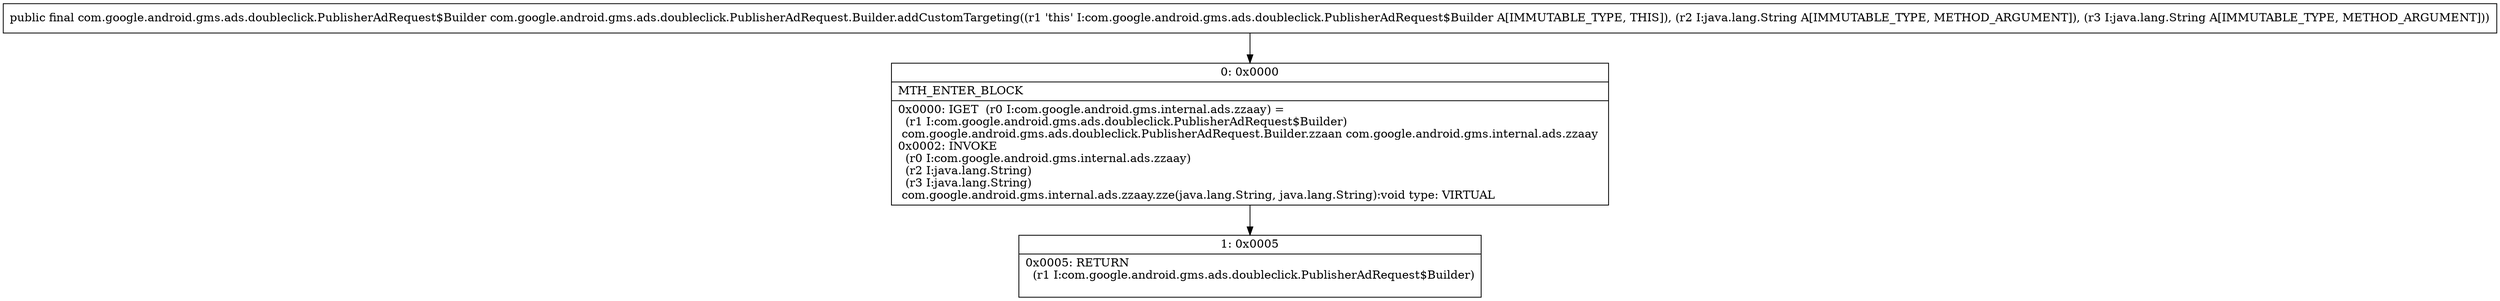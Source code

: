 digraph "CFG forcom.google.android.gms.ads.doubleclick.PublisherAdRequest.Builder.addCustomTargeting(Ljava\/lang\/String;Ljava\/lang\/String;)Lcom\/google\/android\/gms\/ads\/doubleclick\/PublisherAdRequest$Builder;" {
Node_0 [shape=record,label="{0\:\ 0x0000|MTH_ENTER_BLOCK\l|0x0000: IGET  (r0 I:com.google.android.gms.internal.ads.zzaay) = \l  (r1 I:com.google.android.gms.ads.doubleclick.PublisherAdRequest$Builder)\l com.google.android.gms.ads.doubleclick.PublisherAdRequest.Builder.zzaan com.google.android.gms.internal.ads.zzaay \l0x0002: INVOKE  \l  (r0 I:com.google.android.gms.internal.ads.zzaay)\l  (r2 I:java.lang.String)\l  (r3 I:java.lang.String)\l com.google.android.gms.internal.ads.zzaay.zze(java.lang.String, java.lang.String):void type: VIRTUAL \l}"];
Node_1 [shape=record,label="{1\:\ 0x0005|0x0005: RETURN  \l  (r1 I:com.google.android.gms.ads.doubleclick.PublisherAdRequest$Builder)\l \l}"];
MethodNode[shape=record,label="{public final com.google.android.gms.ads.doubleclick.PublisherAdRequest$Builder com.google.android.gms.ads.doubleclick.PublisherAdRequest.Builder.addCustomTargeting((r1 'this' I:com.google.android.gms.ads.doubleclick.PublisherAdRequest$Builder A[IMMUTABLE_TYPE, THIS]), (r2 I:java.lang.String A[IMMUTABLE_TYPE, METHOD_ARGUMENT]), (r3 I:java.lang.String A[IMMUTABLE_TYPE, METHOD_ARGUMENT])) }"];
MethodNode -> Node_0;
Node_0 -> Node_1;
}

